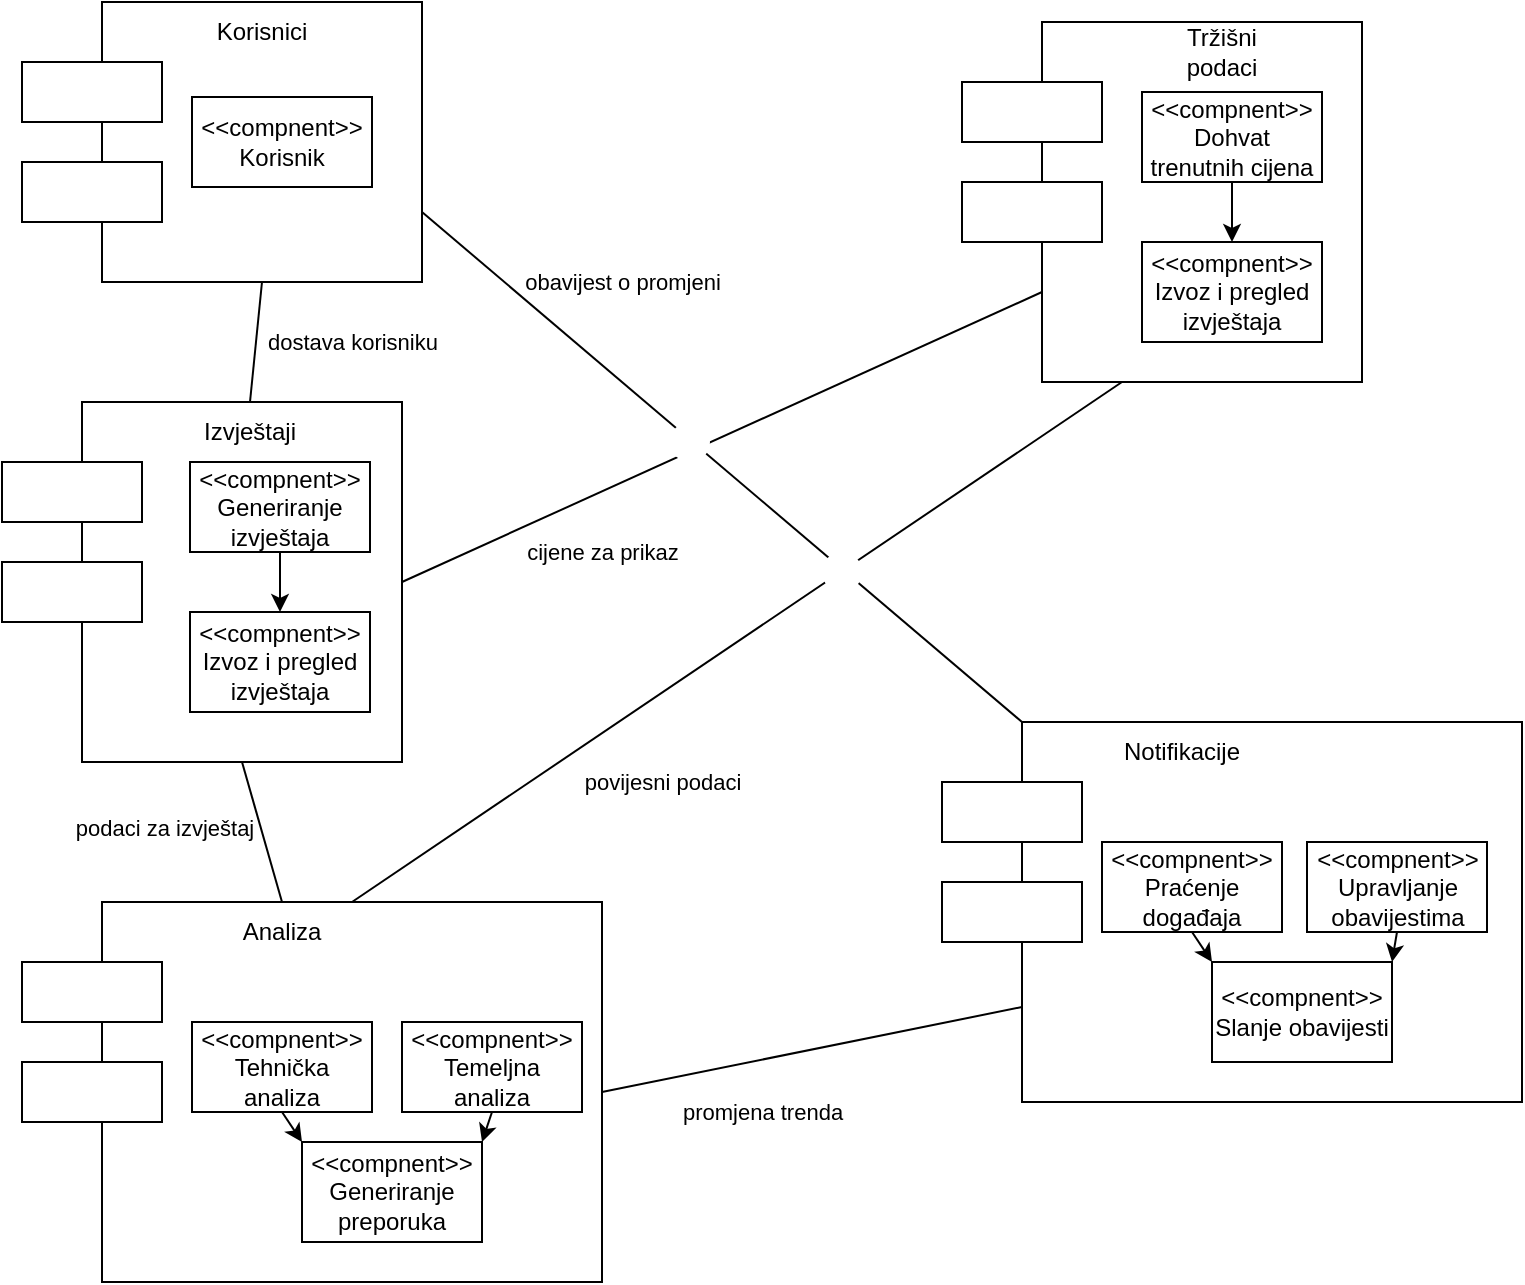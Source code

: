 <mxfile version="27.1.4">
  <diagram name="Dijagram aktivnosti dionice" id="0">
    <mxGraphModel dx="1722" dy="954" grid="1" gridSize="10" guides="1" tooltips="1" connect="1" arrows="1" fold="1" page="1" pageScale="1" pageWidth="827" pageHeight="1169" math="0" shadow="0">
      <root>
        <mxCell id="0" />
        <mxCell id="1" parent="0" />
        <mxCell id="pZTGikJg4ZnuL-FvzCkb-197" value="" style="rounded=0;whiteSpace=wrap;html=1;fillColor=light-dark(#FFFFFF,#FFFFFF);strokeColor=light-dark(#000000,#121212);" vertex="1" parent="1">
          <mxGeometry x="110" y="340" width="160" height="180" as="geometry" />
        </mxCell>
        <mxCell id="pZTGikJg4ZnuL-FvzCkb-198" value="" style="rounded=0;whiteSpace=wrap;html=1;fillColor=light-dark(#FFFFFF,#FFFFFF);strokeColor=light-dark(#000000,#121212);" vertex="1" parent="1">
          <mxGeometry x="70" y="370" width="70" height="30" as="geometry" />
        </mxCell>
        <mxCell id="pZTGikJg4ZnuL-FvzCkb-199" value="" style="rounded=0;whiteSpace=wrap;html=1;fillColor=light-dark(#FFFFFF,#FFFFFF);strokeColor=light-dark(#000000,#121212);" vertex="1" parent="1">
          <mxGeometry x="70" y="420" width="70" height="30" as="geometry" />
        </mxCell>
        <mxCell id="pZTGikJg4ZnuL-FvzCkb-200" value="" style="rounded=0;whiteSpace=wrap;html=1;fillColor=light-dark(#FFFFFF,#FFFFFF);strokeColor=light-dark(#000000,#121212);" vertex="1" parent="1">
          <mxGeometry x="580" y="500" width="250" height="190" as="geometry" />
        </mxCell>
        <mxCell id="pZTGikJg4ZnuL-FvzCkb-201" value="" style="rounded=0;whiteSpace=wrap;html=1;fillColor=light-dark(#FFFFFF,#FFFFFF);strokeColor=light-dark(#000000,#121212);" vertex="1" parent="1">
          <mxGeometry x="540" y="530" width="70" height="30" as="geometry" />
        </mxCell>
        <mxCell id="pZTGikJg4ZnuL-FvzCkb-202" value="" style="rounded=0;whiteSpace=wrap;html=1;fillColor=light-dark(#FFFFFF,#FFFFFF);strokeColor=light-dark(#000000,#121212);" vertex="1" parent="1">
          <mxGeometry x="540" y="580" width="70" height="30" as="geometry" />
        </mxCell>
        <mxCell id="pZTGikJg4ZnuL-FvzCkb-203" value="" style="rounded=0;whiteSpace=wrap;html=1;fillColor=light-dark(#FFFFFF,#FFFFFF);strokeColor=light-dark(#000000,#121212);" vertex="1" parent="1">
          <mxGeometry x="590" y="150" width="160" height="180" as="geometry" />
        </mxCell>
        <mxCell id="pZTGikJg4ZnuL-FvzCkb-204" value="" style="rounded=0;whiteSpace=wrap;html=1;fillColor=light-dark(#FFFFFF,#FFFFFF);strokeColor=light-dark(#000000,#121212);" vertex="1" parent="1">
          <mxGeometry x="550" y="180" width="70" height="30" as="geometry" />
        </mxCell>
        <mxCell id="pZTGikJg4ZnuL-FvzCkb-205" value="" style="rounded=0;whiteSpace=wrap;html=1;fillColor=light-dark(#FFFFFF,#FFFFFF);strokeColor=light-dark(#000000,#121212);" vertex="1" parent="1">
          <mxGeometry x="550" y="230" width="70" height="30" as="geometry" />
        </mxCell>
        <mxCell id="pZTGikJg4ZnuL-FvzCkb-206" value="" style="rounded=0;whiteSpace=wrap;html=1;fillColor=light-dark(#FFFFFF,#FFFFFF);strokeColor=light-dark(#000000,#121212);" vertex="1" parent="1">
          <mxGeometry x="120" y="590" width="250" height="190" as="geometry" />
        </mxCell>
        <mxCell id="pZTGikJg4ZnuL-FvzCkb-207" value="" style="rounded=0;whiteSpace=wrap;html=1;fillColor=light-dark(#FFFFFF,#FFFFFF);strokeColor=light-dark(#000000,#121212);" vertex="1" parent="1">
          <mxGeometry x="80" y="620" width="70" height="30" as="geometry" />
        </mxCell>
        <mxCell id="pZTGikJg4ZnuL-FvzCkb-208" value="" style="rounded=0;whiteSpace=wrap;html=1;fillColor=light-dark(#FFFFFF,#FFFFFF);strokeColor=light-dark(#000000,#121212);" vertex="1" parent="1">
          <mxGeometry x="80" y="670" width="70" height="30" as="geometry" />
        </mxCell>
        <mxCell id="pZTGikJg4ZnuL-FvzCkb-209" value="" style="rounded=0;whiteSpace=wrap;html=1;fillColor=light-dark(#FFFFFF,#FFFFFF);strokeColor=light-dark(#000000,#121212);" vertex="1" parent="1">
          <mxGeometry x="120" y="140" width="160" height="140" as="geometry" />
        </mxCell>
        <mxCell id="pZTGikJg4ZnuL-FvzCkb-210" value="" style="rounded=0;whiteSpace=wrap;html=1;fillColor=light-dark(#FFFFFF,#FFFFFF);strokeColor=light-dark(#000000,#121212);" vertex="1" parent="1">
          <mxGeometry x="80" y="170" width="70" height="30" as="geometry" />
        </mxCell>
        <mxCell id="pZTGikJg4ZnuL-FvzCkb-211" value="" style="rounded=0;whiteSpace=wrap;html=1;fillColor=light-dark(#FFFFFF,#FFFFFF);strokeColor=light-dark(#000000,#121212);" vertex="1" parent="1">
          <mxGeometry x="80" y="220" width="70" height="30" as="geometry" />
        </mxCell>
        <mxCell id="pZTGikJg4ZnuL-FvzCkb-216" value="&lt;font style=&quot;color: light-dark(rgb(0, 0, 0), rgb(0, 0, 0));&quot;&gt;Korisnici&lt;/font&gt;" style="text;strokeColor=none;align=center;fillColor=none;html=1;verticalAlign=middle;whiteSpace=wrap;rounded=0;" vertex="1" parent="1">
          <mxGeometry x="170" y="140" width="60" height="30" as="geometry" />
        </mxCell>
        <mxCell id="pZTGikJg4ZnuL-FvzCkb-217" value="&lt;font style=&quot;color: light-dark(rgb(0, 0, 0), rgb(0, 0, 0));&quot;&gt;Izvještaji&lt;/font&gt;" style="text;strokeColor=none;align=center;fillColor=none;html=1;verticalAlign=middle;whiteSpace=wrap;rounded=0;" vertex="1" parent="1">
          <mxGeometry x="164" y="340" width="60" height="30" as="geometry" />
        </mxCell>
        <mxCell id="pZTGikJg4ZnuL-FvzCkb-218" value="&lt;font style=&quot;color: light-dark(rgb(0, 0, 0), rgb(0, 0, 0));&quot;&gt;Tržišni podaci&lt;/font&gt;" style="text;strokeColor=none;align=center;fillColor=none;html=1;verticalAlign=middle;whiteSpace=wrap;rounded=0;" vertex="1" parent="1">
          <mxGeometry x="650" y="150" width="60" height="30" as="geometry" />
        </mxCell>
        <mxCell id="pZTGikJg4ZnuL-FvzCkb-219" value="&lt;font style=&quot;color: light-dark(rgb(0, 0, 0), rgb(0, 0, 0));&quot;&gt;Notifikacije&lt;/font&gt;" style="text;strokeColor=none;align=center;fillColor=none;html=1;verticalAlign=middle;whiteSpace=wrap;rounded=0;" vertex="1" parent="1">
          <mxGeometry x="630" y="500" width="60" height="30" as="geometry" />
        </mxCell>
        <mxCell id="pZTGikJg4ZnuL-FvzCkb-220" value="&lt;font style=&quot;color: light-dark(rgb(0, 0, 0), rgb(0, 0, 0));&quot;&gt;Analiza&lt;/font&gt;" style="text;strokeColor=none;align=center;fillColor=none;html=1;verticalAlign=middle;whiteSpace=wrap;rounded=0;" vertex="1" parent="1">
          <mxGeometry x="180" y="590" width="60" height="30" as="geometry" />
        </mxCell>
        <mxCell id="pZTGikJg4ZnuL-FvzCkb-222" value="&lt;font style=&quot;color: light-dark(rgb(0, 0, 0), rgb(0, 0, 0));&quot;&gt;&amp;lt;&amp;lt;compnent&amp;gt;&amp;gt;&lt;br&gt;Tehnička analiza&lt;/font&gt;" style="rounded=0;whiteSpace=wrap;html=1;fillColor=light-dark(#FFFFFF,#FFFFFF);strokeColor=light-dark(#000000,#121212);" vertex="1" parent="1">
          <mxGeometry x="165" y="650" width="90" height="45" as="geometry" />
        </mxCell>
        <mxCell id="pZTGikJg4ZnuL-FvzCkb-225" value="&lt;font style=&quot;color: light-dark(rgb(0, 0, 0), rgb(0, 0, 0));&quot;&gt;&amp;lt;&amp;lt;compnent&amp;gt;&amp;gt;&lt;br&gt;Generiranje preporuka&lt;/font&gt;" style="rounded=0;whiteSpace=wrap;html=1;fillColor=light-dark(#FFFFFF,#FFFFFF);strokeColor=light-dark(#000000,#121212);" vertex="1" parent="1">
          <mxGeometry x="220" y="710" width="90" height="50" as="geometry" />
        </mxCell>
        <mxCell id="pZTGikJg4ZnuL-FvzCkb-226" value="" style="endArrow=classic;html=1;rounded=0;exitX=0.5;exitY=1;exitDx=0;exitDy=0;entryX=0;entryY=0;entryDx=0;entryDy=0;strokeColor=light-dark(#000000,#000000);" edge="1" parent="1" source="pZTGikJg4ZnuL-FvzCkb-222" target="pZTGikJg4ZnuL-FvzCkb-225">
          <mxGeometry width="50" height="50" relative="1" as="geometry">
            <mxPoint x="280" y="520" as="sourcePoint" />
            <mxPoint x="330" y="470" as="targetPoint" />
          </mxGeometry>
        </mxCell>
        <mxCell id="pZTGikJg4ZnuL-FvzCkb-228" value="" style="endArrow=classic;html=1;rounded=0;exitX=0.5;exitY=1;exitDx=0;exitDy=0;entryX=1;entryY=0;entryDx=0;entryDy=0;strokeColor=light-dark(#000000,#000000);" edge="1" parent="1" source="pZTGikJg4ZnuL-FvzCkb-229" target="pZTGikJg4ZnuL-FvzCkb-225">
          <mxGeometry width="50" height="50" relative="1" as="geometry">
            <mxPoint x="285.0" y="695" as="sourcePoint" />
            <mxPoint x="330" y="725" as="targetPoint" />
          </mxGeometry>
        </mxCell>
        <mxCell id="pZTGikJg4ZnuL-FvzCkb-229" value="&lt;font style=&quot;color: light-dark(rgb(0, 0, 0), rgb(0, 0, 0));&quot;&gt;&amp;lt;&amp;lt;compnent&amp;gt;&amp;gt;&lt;br&gt;Temeljna analiza&lt;/font&gt;" style="rounded=0;whiteSpace=wrap;html=1;fillColor=light-dark(#FFFFFF,#FFFFFF);strokeColor=light-dark(#000000,#121212);" vertex="1" parent="1">
          <mxGeometry x="270" y="650" width="90" height="45" as="geometry" />
        </mxCell>
        <mxCell id="pZTGikJg4ZnuL-FvzCkb-231" value="&lt;font style=&quot;color: light-dark(rgb(0, 0, 0), rgb(0, 0, 0));&quot;&gt;&amp;lt;&amp;lt;compnent&amp;gt;&amp;gt;&lt;br&gt;Praćenje događaja&lt;/font&gt;" style="rounded=0;whiteSpace=wrap;html=1;fillColor=light-dark(#FFFFFF,#FFFFFF);strokeColor=light-dark(#000000,#121212);" vertex="1" parent="1">
          <mxGeometry x="620" y="560" width="90" height="45" as="geometry" />
        </mxCell>
        <mxCell id="pZTGikJg4ZnuL-FvzCkb-232" value="&lt;font style=&quot;color: light-dark(rgb(0, 0, 0), rgb(0, 0, 0));&quot;&gt;&amp;lt;&amp;lt;compnent&amp;gt;&amp;gt;&lt;br&gt;Slanje obavijesti&lt;/font&gt;" style="rounded=0;whiteSpace=wrap;html=1;fillColor=light-dark(#FFFFFF,#FFFFFF);strokeColor=light-dark(#000000,#121212);" vertex="1" parent="1">
          <mxGeometry x="675" y="620" width="90" height="50" as="geometry" />
        </mxCell>
        <mxCell id="pZTGikJg4ZnuL-FvzCkb-233" value="" style="endArrow=classic;html=1;rounded=0;exitX=0.5;exitY=1;exitDx=0;exitDy=0;entryX=0;entryY=0;entryDx=0;entryDy=0;strokeColor=light-dark(#000000,#000000);" edge="1" parent="1" source="pZTGikJg4ZnuL-FvzCkb-231" target="pZTGikJg4ZnuL-FvzCkb-232">
          <mxGeometry width="50" height="50" relative="1" as="geometry">
            <mxPoint x="735" y="430" as="sourcePoint" />
            <mxPoint x="785" y="380" as="targetPoint" />
          </mxGeometry>
        </mxCell>
        <mxCell id="pZTGikJg4ZnuL-FvzCkb-234" value="" style="endArrow=classic;html=1;rounded=0;exitX=0.5;exitY=1;exitDx=0;exitDy=0;entryX=1;entryY=0;entryDx=0;entryDy=0;strokeColor=light-dark(#000000,#000000);" edge="1" parent="1" source="pZTGikJg4ZnuL-FvzCkb-235" target="pZTGikJg4ZnuL-FvzCkb-232">
          <mxGeometry width="50" height="50" relative="1" as="geometry">
            <mxPoint x="740.0" y="605" as="sourcePoint" />
            <mxPoint x="785" y="635" as="targetPoint" />
          </mxGeometry>
        </mxCell>
        <mxCell id="pZTGikJg4ZnuL-FvzCkb-235" value="&lt;font style=&quot;color: light-dark(rgb(0, 0, 0), rgb(0, 0, 0));&quot;&gt;&amp;lt;&amp;lt;compnent&amp;gt;&amp;gt;&lt;br&gt;Upravljanje obavijestima&lt;/font&gt;" style="rounded=0;whiteSpace=wrap;html=1;fillColor=light-dark(#FFFFFF,#FFFFFF);strokeColor=light-dark(#000000,#121212);" vertex="1" parent="1">
          <mxGeometry x="722.5" y="560" width="90" height="45" as="geometry" />
        </mxCell>
        <mxCell id="pZTGikJg4ZnuL-FvzCkb-236" value="&lt;font style=&quot;color: light-dark(rgb(0, 0, 0), rgb(0, 0, 0));&quot;&gt;&amp;lt;&amp;lt;compnent&amp;gt;&amp;gt;&lt;br&gt;Korisnik&lt;/font&gt;" style="rounded=0;whiteSpace=wrap;html=1;fillColor=light-dark(#FFFFFF,#FFFFFF);strokeColor=light-dark(#000000,#121212);" vertex="1" parent="1">
          <mxGeometry x="165" y="187.5" width="90" height="45" as="geometry" />
        </mxCell>
        <mxCell id="pZTGikJg4ZnuL-FvzCkb-237" value="&lt;font style=&quot;color: light-dark(rgb(0, 0, 0), rgb(0, 0, 0));&quot;&gt;&amp;lt;&amp;lt;compnent&amp;gt;&amp;gt;&lt;br&gt;Generiranje izvještaja&lt;/font&gt;" style="rounded=0;whiteSpace=wrap;html=1;fillColor=light-dark(#FFFFFF,#FFFFFF);strokeColor=light-dark(#000000,#121212);" vertex="1" parent="1">
          <mxGeometry x="164" y="370" width="90" height="45" as="geometry" />
        </mxCell>
        <mxCell id="pZTGikJg4ZnuL-FvzCkb-238" value="&lt;font style=&quot;color: light-dark(rgb(0, 0, 0), rgb(0, 0, 0));&quot;&gt;&amp;lt;&amp;lt;compnent&amp;gt;&amp;gt;&lt;br&gt;Izvoz i pregled izvještaja&lt;/font&gt;" style="rounded=0;whiteSpace=wrap;html=1;fillColor=light-dark(#FFFFFF,#FFFFFF);strokeColor=light-dark(#000000,#121212);" vertex="1" parent="1">
          <mxGeometry x="164" y="445" width="90" height="50" as="geometry" />
        </mxCell>
        <mxCell id="pZTGikJg4ZnuL-FvzCkb-239" value="" style="endArrow=classic;html=1;rounded=0;exitX=0.5;exitY=1;exitDx=0;exitDy=0;entryX=0.5;entryY=0;entryDx=0;entryDy=0;strokeColor=light-dark(#000000,#000000);" edge="1" parent="1" target="pZTGikJg4ZnuL-FvzCkb-238" source="pZTGikJg4ZnuL-FvzCkb-237">
          <mxGeometry width="50" height="50" relative="1" as="geometry">
            <mxPoint x="164" y="430" as="sourcePoint" />
            <mxPoint x="284" y="205" as="targetPoint" />
          </mxGeometry>
        </mxCell>
        <mxCell id="pZTGikJg4ZnuL-FvzCkb-240" value="&lt;font style=&quot;color: light-dark(rgb(0, 0, 0), rgb(0, 0, 0));&quot;&gt;&amp;lt;&amp;lt;compnent&amp;gt;&amp;gt;&lt;br&gt;Dohvat trenutnih cijena&lt;/font&gt;" style="rounded=0;whiteSpace=wrap;html=1;fillColor=light-dark(#FFFFFF,#FFFFFF);strokeColor=light-dark(#000000,#121212);" vertex="1" parent="1">
          <mxGeometry x="640" y="185" width="90" height="45" as="geometry" />
        </mxCell>
        <mxCell id="pZTGikJg4ZnuL-FvzCkb-241" value="&lt;font style=&quot;color: light-dark(rgb(0, 0, 0), rgb(0, 0, 0));&quot;&gt;&amp;lt;&amp;lt;compnent&amp;gt;&amp;gt;&lt;br&gt;Izvoz i pregled izvještaja&lt;/font&gt;" style="rounded=0;whiteSpace=wrap;html=1;fillColor=light-dark(#FFFFFF,#FFFFFF);strokeColor=light-dark(#000000,#121212);" vertex="1" parent="1">
          <mxGeometry x="640" y="260" width="90" height="50" as="geometry" />
        </mxCell>
        <mxCell id="pZTGikJg4ZnuL-FvzCkb-242" value="" style="endArrow=classic;html=1;rounded=0;exitX=0.5;exitY=1;exitDx=0;exitDy=0;entryX=0.5;entryY=0;entryDx=0;entryDy=0;strokeColor=light-dark(#000000,#000000);" edge="1" parent="1" source="pZTGikJg4ZnuL-FvzCkb-240" target="pZTGikJg4ZnuL-FvzCkb-241">
          <mxGeometry width="50" height="50" relative="1" as="geometry">
            <mxPoint x="640" y="435" as="sourcePoint" />
            <mxPoint x="760" y="210" as="targetPoint" />
          </mxGeometry>
        </mxCell>
        <mxCell id="pZTGikJg4ZnuL-FvzCkb-243" value="" style="endArrow=none;html=1;rounded=0;entryX=0.5;entryY=0;entryDx=0;entryDy=0;strokeColor=light-dark(#000000,#000000);exitX=0.25;exitY=1;exitDx=0;exitDy=0;" edge="1" parent="1" source="pZTGikJg4ZnuL-FvzCkb-203" target="pZTGikJg4ZnuL-FvzCkb-206">
          <mxGeometry width="50" height="50" relative="1" as="geometry">
            <mxPoint x="200" y="460" as="sourcePoint" />
            <mxPoint x="280" y="360" as="targetPoint" />
          </mxGeometry>
        </mxCell>
        <mxCell id="pZTGikJg4ZnuL-FvzCkb-245" value="&lt;font style=&quot;color: light-dark(rgb(0, 0, 0), rgb(0, 0, 0));&quot;&gt;povijesni podaci&lt;/font&gt;" style="edgeLabel;html=1;align=center;verticalAlign=middle;resizable=0;points=[];" vertex="1" connectable="0" parent="pZTGikJg4ZnuL-FvzCkb-243">
          <mxGeometry x="-0.044" y="2" relative="1" as="geometry">
            <mxPoint x="-47" y="74" as="offset" />
          </mxGeometry>
        </mxCell>
        <mxCell id="pZTGikJg4ZnuL-FvzCkb-246" value="" style="endArrow=none;html=1;rounded=0;entryX=0.5;entryY=0;entryDx=0;entryDy=0;strokeColor=light-dark(#000000,#000000);exitX=0.5;exitY=1;exitDx=0;exitDy=0;" edge="1" parent="1" source="pZTGikJg4ZnuL-FvzCkb-197" target="pZTGikJg4ZnuL-FvzCkb-220">
          <mxGeometry width="50" height="50" relative="1" as="geometry">
            <mxPoint x="825" y="380" as="sourcePoint" />
            <mxPoint x="440" y="640" as="targetPoint" />
          </mxGeometry>
        </mxCell>
        <mxCell id="pZTGikJg4ZnuL-FvzCkb-247" value="&lt;font style=&quot;color: light-dark(rgb(0, 0, 0), rgb(0, 0, 0));&quot;&gt;podaci za izvještaj&lt;/font&gt;" style="edgeLabel;html=1;align=center;verticalAlign=middle;resizable=0;points=[];" vertex="1" connectable="0" parent="pZTGikJg4ZnuL-FvzCkb-246">
          <mxGeometry x="-0.044" y="2" relative="1" as="geometry">
            <mxPoint x="-51" as="offset" />
          </mxGeometry>
        </mxCell>
        <mxCell id="pZTGikJg4ZnuL-FvzCkb-248" value="" style="endArrow=none;html=1;rounded=0;entryX=0.5;entryY=0;entryDx=0;entryDy=0;strokeColor=light-dark(#000000,#000000);exitX=0.5;exitY=1;exitDx=0;exitDy=0;" edge="1" parent="1" source="pZTGikJg4ZnuL-FvzCkb-209" target="pZTGikJg4ZnuL-FvzCkb-217">
          <mxGeometry width="50" height="50" relative="1" as="geometry">
            <mxPoint x="240" y="300" as="sourcePoint" />
            <mxPoint x="260" y="370" as="targetPoint" />
          </mxGeometry>
        </mxCell>
        <mxCell id="pZTGikJg4ZnuL-FvzCkb-249" value="&lt;font style=&quot;color: light-dark(rgb(0, 0, 0), rgb(0, 0, 0));&quot;&gt;dostava korisniku&lt;/font&gt;" style="edgeLabel;html=1;align=center;verticalAlign=middle;resizable=0;points=[];" vertex="1" connectable="0" parent="pZTGikJg4ZnuL-FvzCkb-248">
          <mxGeometry x="-0.044" y="2" relative="1" as="geometry">
            <mxPoint x="46" y="1" as="offset" />
          </mxGeometry>
        </mxCell>
        <mxCell id="pZTGikJg4ZnuL-FvzCkb-250" value="" style="endArrow=none;html=1;rounded=0;entryX=0;entryY=0;entryDx=0;entryDy=0;strokeColor=light-dark(#000000,#000000);exitX=1;exitY=0.75;exitDx=0;exitDy=0;" edge="1" parent="1" source="pZTGikJg4ZnuL-FvzCkb-209" target="pZTGikJg4ZnuL-FvzCkb-200">
          <mxGeometry width="50" height="50" relative="1" as="geometry">
            <mxPoint x="426" y="300" as="sourcePoint" />
            <mxPoint x="420" y="360" as="targetPoint" />
          </mxGeometry>
        </mxCell>
        <mxCell id="pZTGikJg4ZnuL-FvzCkb-251" value="&lt;font style=&quot;color: light-dark(rgb(0, 0, 0), rgb(0, 0, 0));&quot;&gt;obavijest o promjeni&lt;/font&gt;" style="edgeLabel;html=1;align=center;verticalAlign=middle;resizable=0;points=[];" vertex="1" connectable="0" parent="pZTGikJg4ZnuL-FvzCkb-250">
          <mxGeometry x="-0.044" y="2" relative="1" as="geometry">
            <mxPoint x="-45" y="-85" as="offset" />
          </mxGeometry>
        </mxCell>
        <mxCell id="pZTGikJg4ZnuL-FvzCkb-255" value="" style="ellipse;whiteSpace=wrap;html=1;strokeColor=none;fillColor=light-dark(#FFFFFF,#000000);" vertex="1" parent="1">
          <mxGeometry x="480" y="415" width="20" height="20" as="geometry" />
        </mxCell>
        <mxCell id="pZTGikJg4ZnuL-FvzCkb-257" value="" style="endArrow=none;html=1;rounded=0;entryX=1;entryY=0.5;entryDx=0;entryDy=0;strokeColor=light-dark(#000000,#000000);exitX=0;exitY=0.75;exitDx=0;exitDy=0;" edge="1" parent="1" source="pZTGikJg4ZnuL-FvzCkb-200" target="pZTGikJg4ZnuL-FvzCkb-206">
          <mxGeometry width="50" height="50" relative="1" as="geometry">
            <mxPoint x="885" y="670" as="sourcePoint" />
            <mxPoint x="500" y="930" as="targetPoint" />
          </mxGeometry>
        </mxCell>
        <mxCell id="pZTGikJg4ZnuL-FvzCkb-258" value="&lt;font style=&quot;color: light-dark(rgb(0, 0, 0), rgb(0, 0, 0));&quot;&gt;promjena trenda&lt;/font&gt;" style="edgeLabel;html=1;align=center;verticalAlign=middle;resizable=0;points=[];" vertex="1" connectable="0" parent="pZTGikJg4ZnuL-FvzCkb-257">
          <mxGeometry x="-0.044" y="2" relative="1" as="geometry">
            <mxPoint x="-30" y="30" as="offset" />
          </mxGeometry>
        </mxCell>
        <mxCell id="pZTGikJg4ZnuL-FvzCkb-259" value="" style="endArrow=none;html=1;rounded=0;entryX=1;entryY=0.5;entryDx=0;entryDy=0;strokeColor=light-dark(#000000,#000000);exitX=0;exitY=0.75;exitDx=0;exitDy=0;" edge="1" parent="1" source="pZTGikJg4ZnuL-FvzCkb-203" target="pZTGikJg4ZnuL-FvzCkb-197">
          <mxGeometry width="50" height="50" relative="1" as="geometry">
            <mxPoint x="880" y="390" as="sourcePoint" />
            <mxPoint x="670" y="432" as="targetPoint" />
          </mxGeometry>
        </mxCell>
        <mxCell id="pZTGikJg4ZnuL-FvzCkb-260" value="&lt;font style=&quot;color: light-dark(rgb(0, 0, 0), rgb(0, 0, 0));&quot;&gt;cijene za prikaz&lt;/font&gt;" style="edgeLabel;html=1;align=center;verticalAlign=middle;resizable=0;points=[];" vertex="1" connectable="0" parent="pZTGikJg4ZnuL-FvzCkb-259">
          <mxGeometry x="-0.044" y="2" relative="1" as="geometry">
            <mxPoint x="-68" y="59" as="offset" />
          </mxGeometry>
        </mxCell>
        <mxCell id="pZTGikJg4ZnuL-FvzCkb-261" value="" style="ellipse;whiteSpace=wrap;html=1;strokeColor=none;fillColor=light-dark(#FFFFFF,#000000);" vertex="1" parent="1">
          <mxGeometry x="404" y="350" width="20" height="20" as="geometry" />
        </mxCell>
      </root>
    </mxGraphModel>
  </diagram>
</mxfile>
